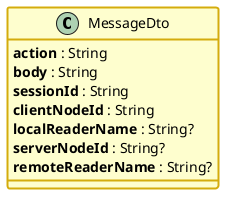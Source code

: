 @startuml

' == THEME ==

'Couleurs issues de : https://htmlcolorcodes.com/fr/tableau-de-couleur/tableau-de-couleur-design-plat/
!define C_GREY1 F8F9F9
!define C_GREY2 F2F3F4
!define C_GREY3 E5E7E9
!define C_GREY4 D7DBDD
!define C_GREY5 CACFD2
!define C_GREY6 BDC3C7
!define C_LINK 3498DB
!define C_USE 27AE60

' -- Styles that don't work with new version of plantuml --
skinparam stereotypeABorderColor #A9DCDF
skinparam stereotypeIBorderColor #B4A7E5
skinparam stereotypeCBorderColor #ADD1B2
skinparam stereotypeEBorderColor #EB93DF
' -- END --

skinparam ClassBorderThickness 2
skinparam ArrowThickness 2

' Yellow
skinparam ClassBackgroundColor #FEFECE
skinparam ClassBorderColor #D4AC0D
' Red
skinparam ClassBackgroundColor<<red>> #FDEDEC
skinparam ClassBorderColor<<red>> #E74C3C
hide <<red>> stereotype
' Purple
skinparam ClassBackgroundColor<<purple>> #F4ECF7
skinparam ClassBorderColor<<purple>> #8E44AD
hide <<purple>> stereotype
' blue
skinparam ClassBackgroundColor<<blue>> #EBF5FB
skinparam ClassBorderColor<<blue>> #3498DB
hide <<blue>> stereotype
' Green
skinparam ClassBackgroundColor<<green>> #E9F7EF
skinparam ClassBorderColor<<green>> #27AE60
hide <<green>> stereotype
' Grey
skinparam ClassBackgroundColor<<grey>> #EAECEE
skinparam ClassBorderColor<<grey>> #2C3E50
hide <<grey>> stereotype

' == CONTENT ==

class MessageDto {
    **action** : String
    **body** : String
    **sessionId** : String
    **clientNodeId** : String
    **localReaderName** : String?
    **serverNodeId** : String?
    **remoteReaderName** : String?
}

' Associations


' == LAYOUT ==


' == STYLE ==


@enduml